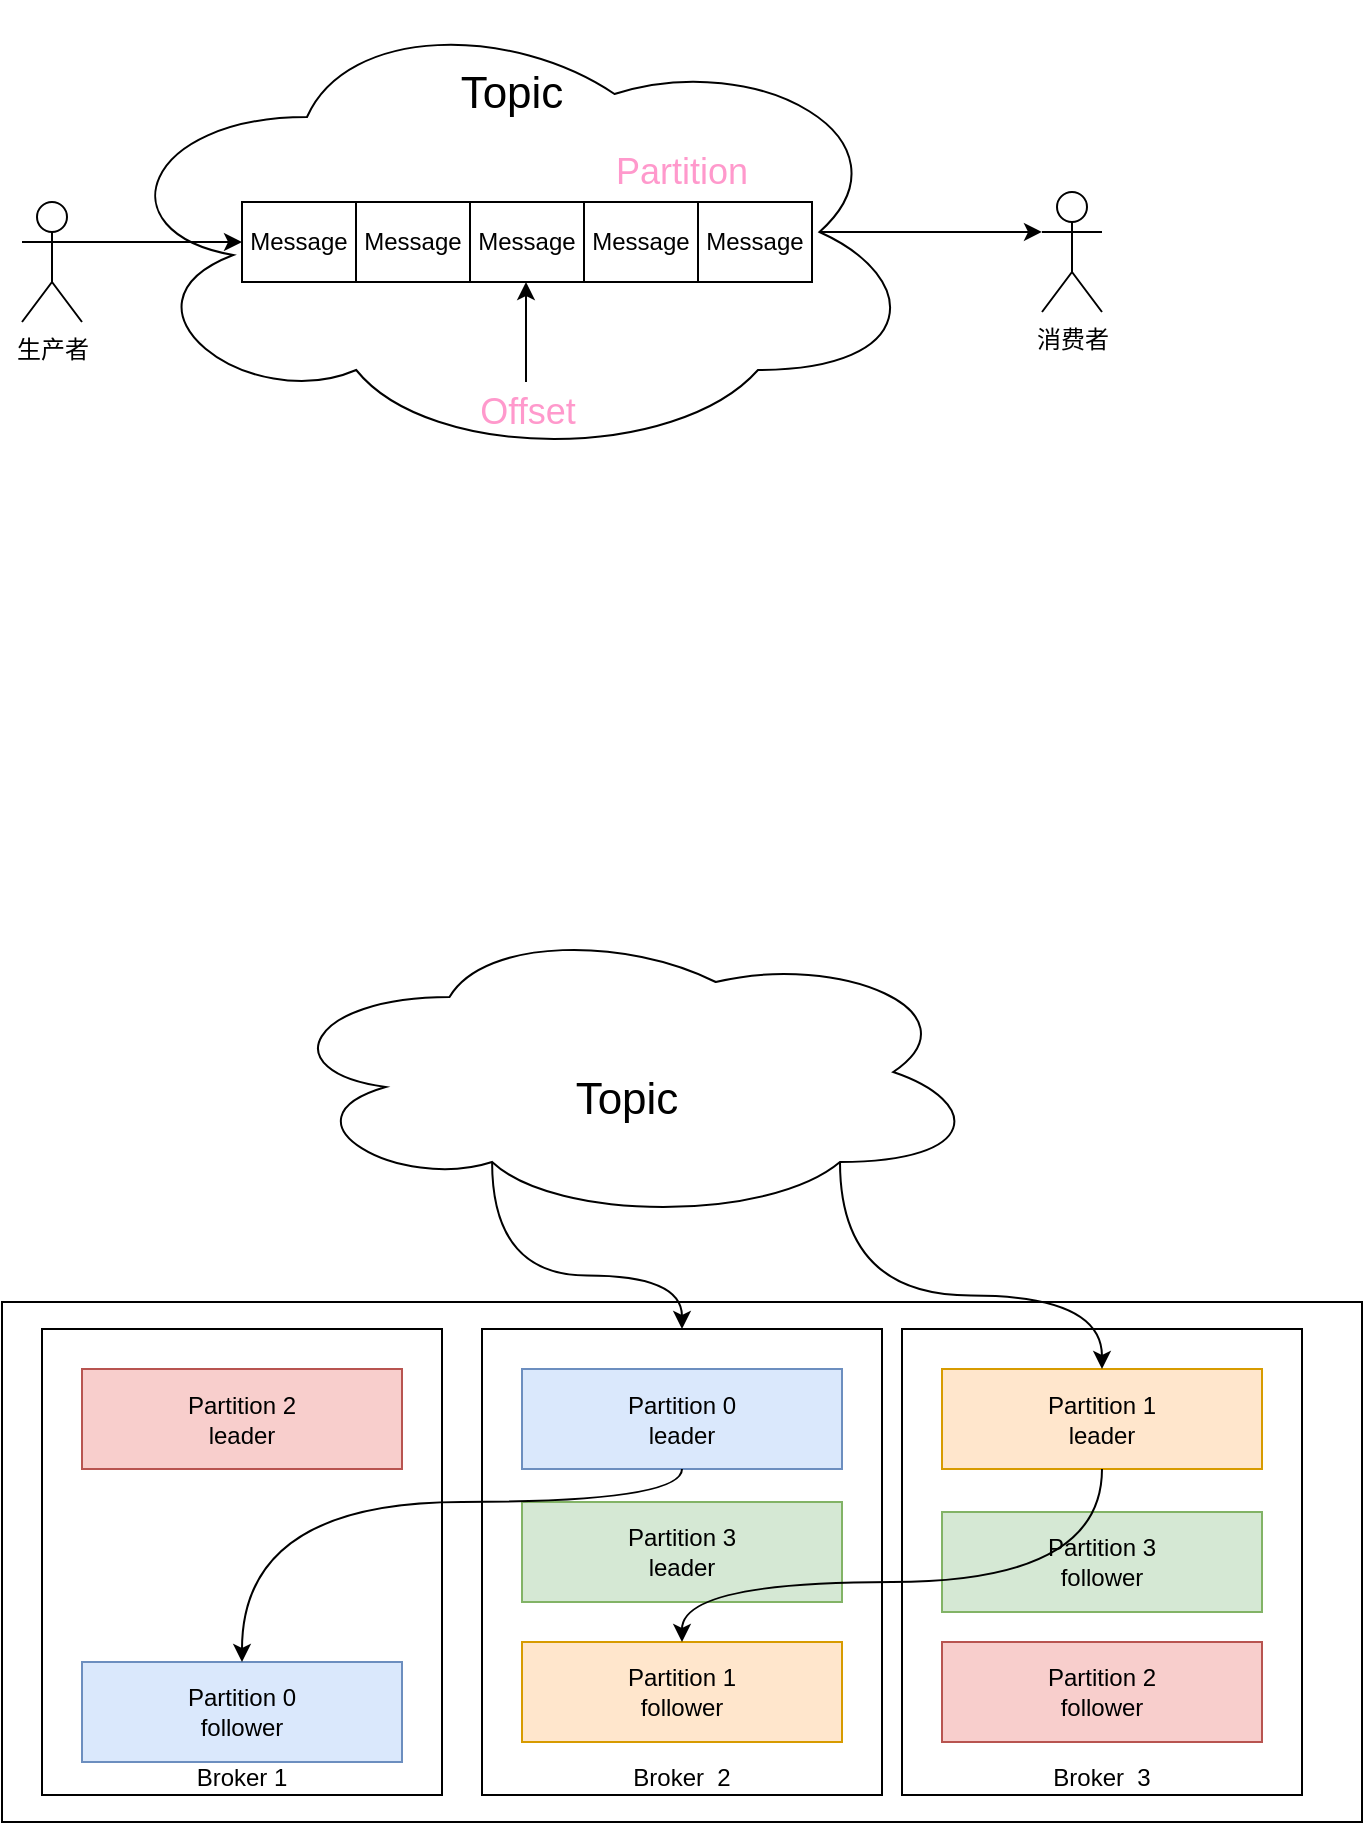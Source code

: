 <mxfile version="24.0.4" type="device">
  <diagram name="第 1 页" id="wqaIVa56vnLchRPBPSfe">
    <mxGraphModel dx="1050" dy="629" grid="1" gridSize="10" guides="1" tooltips="1" connect="1" arrows="1" fold="1" page="1" pageScale="1" pageWidth="1169" pageHeight="827" math="0" shadow="0">
      <root>
        <mxCell id="0" />
        <mxCell id="1" parent="0" />
        <mxCell id="O-k0t7-McZYJta-h6Hop-2" value="&lt;div&gt;&lt;br&gt;&lt;/div&gt;Topic" style="ellipse;shape=cloud;whiteSpace=wrap;html=1;fontSize=22;verticalAlign=top;" vertex="1" parent="1">
          <mxGeometry x="330" y="160" width="410" height="230" as="geometry" />
        </mxCell>
        <mxCell id="O-k0t7-McZYJta-h6Hop-3" value="" style="shape=table;startSize=0;container=1;collapsible=0;childLayout=tableLayout;" vertex="1" parent="1">
          <mxGeometry x="400" y="260" width="285" height="40" as="geometry" />
        </mxCell>
        <mxCell id="O-k0t7-McZYJta-h6Hop-4" value="" style="shape=tableRow;horizontal=0;startSize=0;swimlaneHead=0;swimlaneBody=0;strokeColor=inherit;top=0;left=0;bottom=0;right=0;collapsible=0;dropTarget=0;fillColor=none;points=[[0,0.5],[1,0.5]];portConstraint=eastwest;" vertex="1" parent="O-k0t7-McZYJta-h6Hop-3">
          <mxGeometry width="285" height="40" as="geometry" />
        </mxCell>
        <mxCell id="O-k0t7-McZYJta-h6Hop-5" value="Message" style="shape=partialRectangle;html=1;whiteSpace=wrap;connectable=0;strokeColor=inherit;overflow=hidden;fillColor=none;top=0;left=0;bottom=0;right=0;pointerEvents=1;" vertex="1" parent="O-k0t7-McZYJta-h6Hop-4">
          <mxGeometry width="57" height="40" as="geometry">
            <mxRectangle width="57" height="40" as="alternateBounds" />
          </mxGeometry>
        </mxCell>
        <mxCell id="O-k0t7-McZYJta-h6Hop-6" value="Message" style="shape=partialRectangle;html=1;whiteSpace=wrap;connectable=0;strokeColor=inherit;overflow=hidden;fillColor=none;top=0;left=0;bottom=0;right=0;pointerEvents=1;" vertex="1" parent="O-k0t7-McZYJta-h6Hop-4">
          <mxGeometry x="57" width="57" height="40" as="geometry">
            <mxRectangle width="57" height="40" as="alternateBounds" />
          </mxGeometry>
        </mxCell>
        <mxCell id="O-k0t7-McZYJta-h6Hop-7" value="Message" style="shape=partialRectangle;html=1;whiteSpace=wrap;connectable=0;strokeColor=inherit;overflow=hidden;fillColor=none;top=0;left=0;bottom=0;right=0;pointerEvents=1;" vertex="1" parent="O-k0t7-McZYJta-h6Hop-4">
          <mxGeometry x="114" width="57" height="40" as="geometry">
            <mxRectangle width="57" height="40" as="alternateBounds" />
          </mxGeometry>
        </mxCell>
        <mxCell id="O-k0t7-McZYJta-h6Hop-8" value="Message" style="shape=partialRectangle;html=1;whiteSpace=wrap;connectable=0;strokeColor=inherit;overflow=hidden;fillColor=none;top=0;left=0;bottom=0;right=0;pointerEvents=1;" vertex="1" parent="O-k0t7-McZYJta-h6Hop-4">
          <mxGeometry x="171" width="57" height="40" as="geometry">
            <mxRectangle width="57" height="40" as="alternateBounds" />
          </mxGeometry>
        </mxCell>
        <mxCell id="O-k0t7-McZYJta-h6Hop-9" value="Message" style="shape=partialRectangle;html=1;whiteSpace=wrap;connectable=0;strokeColor=inherit;overflow=hidden;fillColor=none;top=0;left=0;bottom=0;right=0;pointerEvents=1;" vertex="1" parent="O-k0t7-McZYJta-h6Hop-4">
          <mxGeometry x="228" width="57" height="40" as="geometry">
            <mxRectangle width="57" height="40" as="alternateBounds" />
          </mxGeometry>
        </mxCell>
        <mxCell id="O-k0t7-McZYJta-h6Hop-10" value="&lt;font color=&quot;#ff99cc&quot; style=&quot;font-size: 18px;&quot;&gt;Partition&lt;/font&gt;" style="text;strokeColor=none;align=center;fillColor=none;html=1;verticalAlign=middle;whiteSpace=wrap;rounded=0;" vertex="1" parent="1">
          <mxGeometry x="590" y="230" width="60" height="30" as="geometry" />
        </mxCell>
        <mxCell id="O-k0t7-McZYJta-h6Hop-11" value="" style="endArrow=classic;html=1;rounded=0;" edge="1" parent="1">
          <mxGeometry width="50" height="50" relative="1" as="geometry">
            <mxPoint x="542" y="350" as="sourcePoint" />
            <mxPoint x="542" y="300" as="targetPoint" />
          </mxGeometry>
        </mxCell>
        <mxCell id="O-k0t7-McZYJta-h6Hop-12" value="&lt;font color=&quot;#ff99cc&quot; style=&quot;font-size: 18px;&quot;&gt;Offset&lt;/font&gt;" style="text;strokeColor=none;align=center;fillColor=none;html=1;verticalAlign=middle;whiteSpace=wrap;rounded=0;" vertex="1" parent="1">
          <mxGeometry x="512.5" y="350" width="60" height="30" as="geometry" />
        </mxCell>
        <mxCell id="O-k0t7-McZYJta-h6Hop-15" style="edgeStyle=orthogonalEdgeStyle;rounded=0;orthogonalLoop=1;jettySize=auto;html=1;exitX=1;exitY=0.333;exitDx=0;exitDy=0;exitPerimeter=0;entryX=0;entryY=0.5;entryDx=0;entryDy=0;" edge="1" parent="1" source="O-k0t7-McZYJta-h6Hop-13" target="O-k0t7-McZYJta-h6Hop-4">
          <mxGeometry relative="1" as="geometry" />
        </mxCell>
        <mxCell id="O-k0t7-McZYJta-h6Hop-13" value="生产者" style="shape=umlActor;verticalLabelPosition=bottom;verticalAlign=top;html=1;outlineConnect=0;" vertex="1" parent="1">
          <mxGeometry x="290" y="260" width="30" height="60" as="geometry" />
        </mxCell>
        <mxCell id="O-k0t7-McZYJta-h6Hop-14" value="消费者" style="shape=umlActor;verticalLabelPosition=bottom;verticalAlign=top;html=1;outlineConnect=0;" vertex="1" parent="1">
          <mxGeometry x="800" y="255" width="30" height="60" as="geometry" />
        </mxCell>
        <mxCell id="O-k0t7-McZYJta-h6Hop-16" style="edgeStyle=orthogonalEdgeStyle;rounded=0;orthogonalLoop=1;jettySize=auto;html=1;exitX=0.875;exitY=0.5;exitDx=0;exitDy=0;exitPerimeter=0;entryX=0;entryY=0.333;entryDx=0;entryDy=0;entryPerimeter=0;" edge="1" parent="1" source="O-k0t7-McZYJta-h6Hop-2" target="O-k0t7-McZYJta-h6Hop-14">
          <mxGeometry relative="1" as="geometry" />
        </mxCell>
        <mxCell id="O-k0t7-McZYJta-h6Hop-19" value="&lt;div&gt;&lt;br&gt;&lt;/div&gt;Topic" style="ellipse;shape=cloud;whiteSpace=wrap;html=1;fontSize=22;verticalAlign=middle;" vertex="1" parent="1">
          <mxGeometry x="415" y="620" width="355" height="150" as="geometry" />
        </mxCell>
        <mxCell id="O-k0t7-McZYJta-h6Hop-20" value="" style="rounded=0;whiteSpace=wrap;html=1;" vertex="1" parent="1">
          <mxGeometry x="280" y="810" width="680" height="260" as="geometry" />
        </mxCell>
        <mxCell id="O-k0t7-McZYJta-h6Hop-22" value="Broker&amp;nbsp; 2" style="rounded=0;whiteSpace=wrap;html=1;verticalAlign=bottom;" vertex="1" parent="1">
          <mxGeometry x="520" y="823.5" width="200" height="233" as="geometry" />
        </mxCell>
        <mxCell id="O-k0t7-McZYJta-h6Hop-21" value="Partition 0&lt;div&gt;leader&lt;/div&gt;" style="rounded=0;whiteSpace=wrap;html=1;fillColor=#dae8fc;strokeColor=#6c8ebf;" vertex="1" parent="1">
          <mxGeometry x="540" y="843.5" width="160" height="50" as="geometry" />
        </mxCell>
        <mxCell id="O-k0t7-McZYJta-h6Hop-23" value="Broker 1" style="rounded=0;whiteSpace=wrap;html=1;verticalAlign=bottom;" vertex="1" parent="1">
          <mxGeometry x="300" y="823.5" width="200" height="233" as="geometry" />
        </mxCell>
        <mxCell id="O-k0t7-McZYJta-h6Hop-24" value="Partition 0&lt;div&gt;follower&lt;/div&gt;" style="rounded=0;whiteSpace=wrap;html=1;fillColor=#dae8fc;strokeColor=#6c8ebf;" vertex="1" parent="1">
          <mxGeometry x="320" y="990" width="160" height="50" as="geometry" />
        </mxCell>
        <mxCell id="O-k0t7-McZYJta-h6Hop-25" value="Broker&amp;nbsp;&amp;nbsp;3" style="rounded=0;whiteSpace=wrap;html=1;verticalAlign=bottom;" vertex="1" parent="1">
          <mxGeometry x="730" y="823.5" width="200" height="233" as="geometry" />
        </mxCell>
        <mxCell id="O-k0t7-McZYJta-h6Hop-26" value="Partition 1&lt;div&gt;leader&lt;/div&gt;" style="rounded=0;whiteSpace=wrap;html=1;fillColor=#ffe6cc;strokeColor=#d79b00;" vertex="1" parent="1">
          <mxGeometry x="750" y="843.5" width="160" height="50" as="geometry" />
        </mxCell>
        <mxCell id="O-k0t7-McZYJta-h6Hop-27" value="Partition 1&lt;div&gt;follower&lt;/div&gt;" style="rounded=0;whiteSpace=wrap;html=1;fillColor=#ffe6cc;strokeColor=#d79b00;" vertex="1" parent="1">
          <mxGeometry x="540" y="980" width="160" height="50" as="geometry" />
        </mxCell>
        <mxCell id="O-k0t7-McZYJta-h6Hop-32" style="edgeStyle=orthogonalEdgeStyle;curved=1;rounded=0;orthogonalLoop=1;jettySize=auto;html=1;exitX=0.8;exitY=0.8;exitDx=0;exitDy=0;exitPerimeter=0;" edge="1" parent="1" source="O-k0t7-McZYJta-h6Hop-19" target="O-k0t7-McZYJta-h6Hop-26">
          <mxGeometry relative="1" as="geometry" />
        </mxCell>
        <mxCell id="O-k0t7-McZYJta-h6Hop-31" style="edgeStyle=orthogonalEdgeStyle;curved=1;rounded=0;orthogonalLoop=1;jettySize=auto;html=1;exitX=0.31;exitY=0.8;exitDx=0;exitDy=0;exitPerimeter=0;" edge="1" parent="1" source="O-k0t7-McZYJta-h6Hop-19" target="O-k0t7-McZYJta-h6Hop-22">
          <mxGeometry relative="1" as="geometry" />
        </mxCell>
        <mxCell id="O-k0t7-McZYJta-h6Hop-33" value="Partition 2&lt;div&gt;leader&lt;/div&gt;" style="rounded=0;whiteSpace=wrap;html=1;fillColor=#f8cecc;strokeColor=#b85450;" vertex="1" parent="1">
          <mxGeometry x="320" y="843.5" width="160" height="50" as="geometry" />
        </mxCell>
        <mxCell id="O-k0t7-McZYJta-h6Hop-34" value="Partition 2&lt;div&gt;follower&lt;/div&gt;" style="rounded=0;whiteSpace=wrap;html=1;fillColor=#f8cecc;strokeColor=#b85450;" vertex="1" parent="1">
          <mxGeometry x="750" y="980" width="160" height="50" as="geometry" />
        </mxCell>
        <mxCell id="O-k0t7-McZYJta-h6Hop-35" value="Partition 3&lt;div&gt;leader&lt;/div&gt;" style="rounded=0;whiteSpace=wrap;html=1;fillColor=#d5e8d4;strokeColor=#82b366;" vertex="1" parent="1">
          <mxGeometry x="540" y="910" width="160" height="50" as="geometry" />
        </mxCell>
        <mxCell id="O-k0t7-McZYJta-h6Hop-28" style="edgeStyle=orthogonalEdgeStyle;curved=1;rounded=0;orthogonalLoop=1;jettySize=auto;html=1;exitX=0.5;exitY=1;exitDx=0;exitDy=0;entryX=0.5;entryY=0;entryDx=0;entryDy=0;" edge="1" parent="1" source="O-k0t7-McZYJta-h6Hop-21" target="O-k0t7-McZYJta-h6Hop-24">
          <mxGeometry relative="1" as="geometry">
            <Array as="points">
              <mxPoint x="620" y="910" />
              <mxPoint x="400" y="910" />
            </Array>
          </mxGeometry>
        </mxCell>
        <mxCell id="O-k0t7-McZYJta-h6Hop-36" value="Partition 3&lt;div&gt;follower&lt;/div&gt;" style="rounded=0;whiteSpace=wrap;html=1;fillColor=#d5e8d4;strokeColor=#82b366;" vertex="1" parent="1">
          <mxGeometry x="750" y="915" width="160" height="50" as="geometry" />
        </mxCell>
        <mxCell id="O-k0t7-McZYJta-h6Hop-29" style="edgeStyle=orthogonalEdgeStyle;curved=1;rounded=0;orthogonalLoop=1;jettySize=auto;html=1;exitX=0.5;exitY=1;exitDx=0;exitDy=0;entryX=0.5;entryY=0;entryDx=0;entryDy=0;" edge="1" parent="1" source="O-k0t7-McZYJta-h6Hop-26" target="O-k0t7-McZYJta-h6Hop-27">
          <mxGeometry relative="1" as="geometry">
            <Array as="points">
              <mxPoint x="830" y="950" />
              <mxPoint x="620" y="950" />
            </Array>
          </mxGeometry>
        </mxCell>
      </root>
    </mxGraphModel>
  </diagram>
</mxfile>
